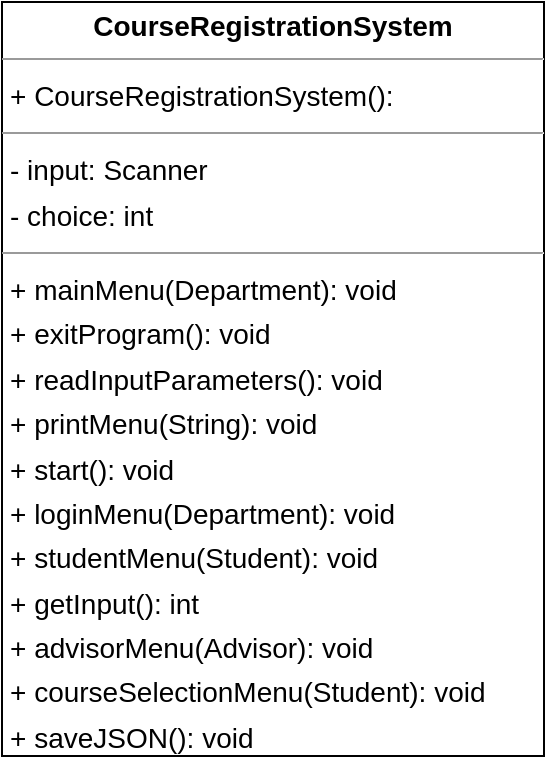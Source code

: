<mxfile version="22.0.2" type="device">
  <diagram name="Page-1" id="_ubVQK6Om3ocrqazjB5S">
    <mxGraphModel dx="1036" dy="614" grid="1" gridSize="10" guides="1" tooltips="1" connect="1" arrows="1" fold="1" page="1" pageScale="1" pageWidth="827" pageHeight="1169" math="0" shadow="0">
      <root>
        <mxCell id="0" />
        <mxCell id="1" parent="0" />
        <mxCell id="RLoHK2-4_eVzej6Y8hfp-1" value="&lt;p style=&quot;margin:0px;margin-top:4px;text-align:center;&quot;&gt;&lt;b&gt;CourseRegistrationSystem&lt;/b&gt;&lt;/p&gt;&lt;hr size=&quot;1&quot;/&gt;&lt;p style=&quot;margin:0 0 0 4px;line-height:1.6;&quot;&gt;+ CourseRegistrationSystem(): &lt;/p&gt;&lt;hr size=&quot;1&quot;/&gt;&lt;p style=&quot;margin:0 0 0 4px;line-height:1.6;&quot;&gt;- input: Scanner&lt;br/&gt;- choice: int&lt;/p&gt;&lt;hr size=&quot;1&quot;/&gt;&lt;p style=&quot;margin:0 0 0 4px;line-height:1.6;&quot;&gt;+ mainMenu(Department): void&lt;br/&gt;+ exitProgram(): void&lt;br/&gt;+ readInputParameters(): void&lt;br/&gt;+ printMenu(String): void&lt;br/&gt;+ start(): void&lt;br/&gt;+ loginMenu(Department): void&lt;br/&gt;+ studentMenu(Student): void&lt;br/&gt;+ getInput(): int&lt;br/&gt;+ advisorMenu(Advisor): void&lt;br/&gt;+ courseSelectionMenu(Student): void&lt;br/&gt;+ saveJSON(): void&lt;/p&gt;" style="verticalAlign=top;align=left;overflow=fill;fontSize=14;fontFamily=Helvetica;html=1;rounded=0;shadow=0;comic=0;labelBackgroundColor=none;strokeWidth=1;" vertex="1" parent="1">
          <mxGeometry x="278" y="396" width="271" height="377" as="geometry" />
        </mxCell>
      </root>
    </mxGraphModel>
  </diagram>
</mxfile>
